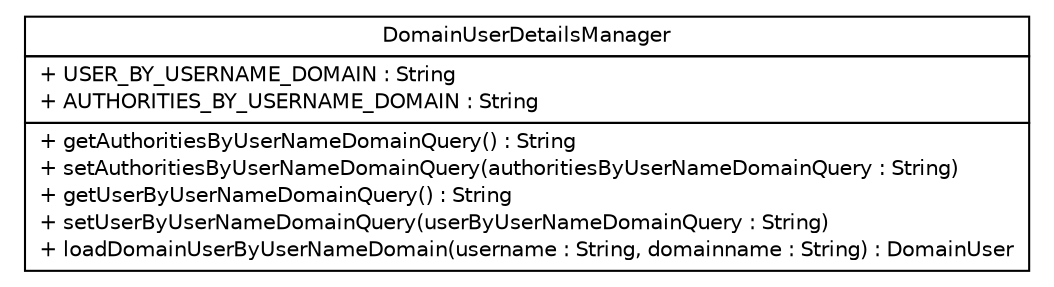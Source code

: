 #!/usr/local/bin/dot
#
# Class diagram 
# Generated by UMLGraph version 5.1 (http://www.umlgraph.org/)
#

digraph G {
	edge [fontname="Helvetica",fontsize=10,labelfontname="Helvetica",labelfontsize=10];
	node [fontname="Helvetica",fontsize=10,shape=plaintext];
	nodesep=0.25;
	ranksep=0.5;
	rankdir=LR;
	// com.inn.headstartdemo.security.provisioning.DomainUserDetailsManager
	c782 [label=<<table title="com.inn.headstartdemo.security.provisioning.DomainUserDetailsManager" border="0" cellborder="1" cellspacing="0" cellpadding="2" port="p" href="./DomainUserDetailsManager.html">
		<tr><td><table border="0" cellspacing="0" cellpadding="1">
<tr><td align="center" balign="center"> DomainUserDetailsManager </td></tr>
		</table></td></tr>
		<tr><td><table border="0" cellspacing="0" cellpadding="1">
<tr><td align="left" balign="left"> + USER_BY_USERNAME_DOMAIN : String </td></tr>
<tr><td align="left" balign="left"> + AUTHORITIES_BY_USERNAME_DOMAIN : String </td></tr>
		</table></td></tr>
		<tr><td><table border="0" cellspacing="0" cellpadding="1">
<tr><td align="left" balign="left"> + getAuthoritiesByUserNameDomainQuery() : String </td></tr>
<tr><td align="left" balign="left"> + setAuthoritiesByUserNameDomainQuery(authoritiesByUserNameDomainQuery : String) </td></tr>
<tr><td align="left" balign="left"> + getUserByUserNameDomainQuery() : String </td></tr>
<tr><td align="left" balign="left"> + setUserByUserNameDomainQuery(userByUserNameDomainQuery : String) </td></tr>
<tr><td align="left" balign="left"> + loadDomainUserByUserNameDomain(username : String, domainname : String) : DomainUser </td></tr>
		</table></td></tr>
		</table>>, fontname="Helvetica", fontcolor="black", fontsize=10.0];
}

